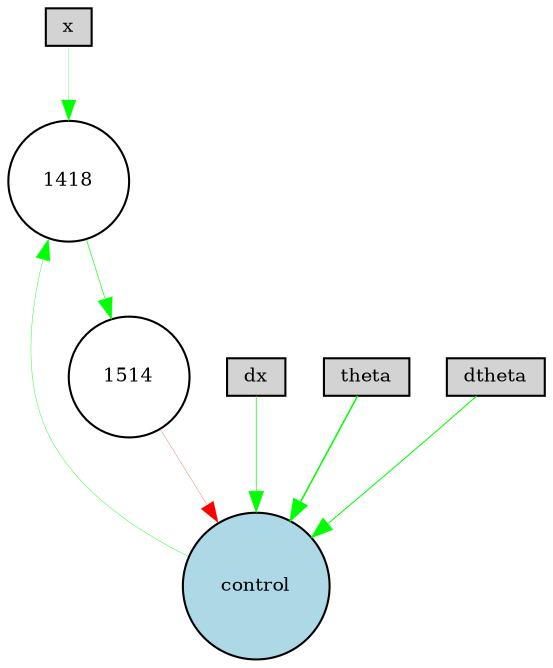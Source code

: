 digraph {
	node [fontsize=9 height=0.2 shape=circle width=0.2]
	x [fillcolor=lightgray shape=box style=filled]
	dx [fillcolor=lightgray shape=box style=filled]
	theta [fillcolor=lightgray shape=box style=filled]
	dtheta [fillcolor=lightgray shape=box style=filled]
	control [fillcolor=lightblue style=filled]
	1514 [fillcolor=white style=filled]
	1418 [fillcolor=white style=filled]
	dtheta -> control [color=green penwidth=0.49682831073140843 style=solid]
	theta -> control [color=green penwidth=0.7347684002137179 style=solid]
	dx -> control [color=green penwidth=0.35480693209606295 style=solid]
	x -> 1418 [color=green penwidth=0.12239453922945814 style=solid]
	control -> 1418 [color=green penwidth=0.1954495511338667 style=solid]
	1418 -> 1514 [color=green penwidth=0.31160649068458357 style=solid]
	1514 -> control [color=red penwidth=0.1237994342695616 style=solid]
}

